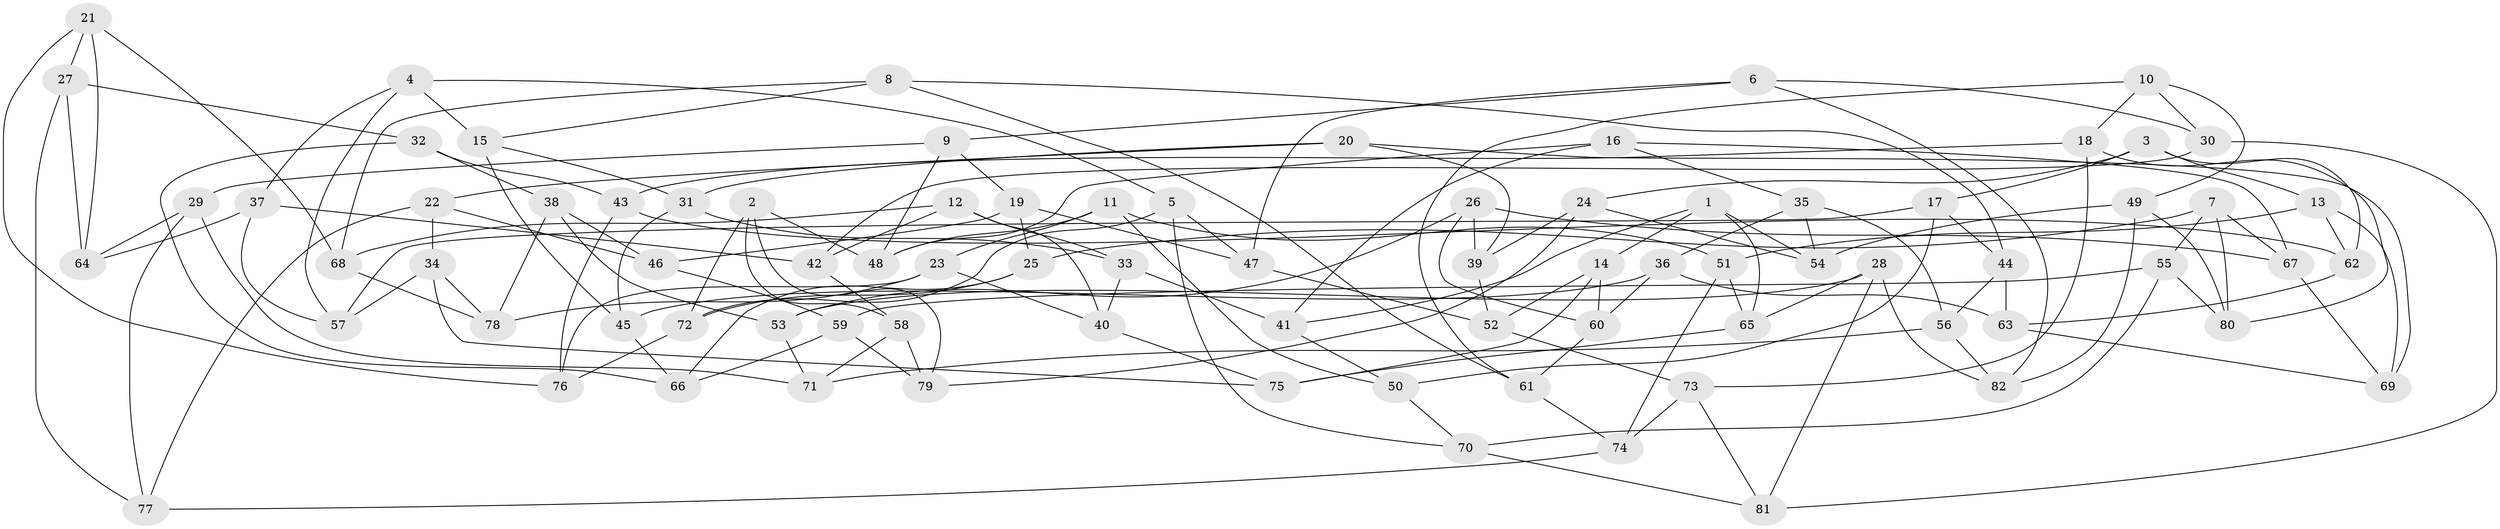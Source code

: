 // coarse degree distribution, {6: 0.46938775510204084, 3: 0.061224489795918366, 4: 0.2857142857142857, 5: 0.1836734693877551}
// Generated by graph-tools (version 1.1) at 2025/52/02/27/25 19:52:31]
// undirected, 82 vertices, 164 edges
graph export_dot {
graph [start="1"]
  node [color=gray90,style=filled];
  1;
  2;
  3;
  4;
  5;
  6;
  7;
  8;
  9;
  10;
  11;
  12;
  13;
  14;
  15;
  16;
  17;
  18;
  19;
  20;
  21;
  22;
  23;
  24;
  25;
  26;
  27;
  28;
  29;
  30;
  31;
  32;
  33;
  34;
  35;
  36;
  37;
  38;
  39;
  40;
  41;
  42;
  43;
  44;
  45;
  46;
  47;
  48;
  49;
  50;
  51;
  52;
  53;
  54;
  55;
  56;
  57;
  58;
  59;
  60;
  61;
  62;
  63;
  64;
  65;
  66;
  67;
  68;
  69;
  70;
  71;
  72;
  73;
  74;
  75;
  76;
  77;
  78;
  79;
  80;
  81;
  82;
  1 -- 14;
  1 -- 41;
  1 -- 65;
  1 -- 54;
  2 -- 79;
  2 -- 72;
  2 -- 58;
  2 -- 48;
  3 -- 62;
  3 -- 13;
  3 -- 24;
  3 -- 17;
  4 -- 37;
  4 -- 5;
  4 -- 15;
  4 -- 57;
  5 -- 72;
  5 -- 47;
  5 -- 70;
  6 -- 82;
  6 -- 9;
  6 -- 30;
  6 -- 47;
  7 -- 67;
  7 -- 80;
  7 -- 55;
  7 -- 25;
  8 -- 15;
  8 -- 44;
  8 -- 68;
  8 -- 61;
  9 -- 29;
  9 -- 48;
  9 -- 19;
  10 -- 49;
  10 -- 61;
  10 -- 30;
  10 -- 18;
  11 -- 23;
  11 -- 50;
  11 -- 48;
  11 -- 51;
  12 -- 42;
  12 -- 33;
  12 -- 68;
  12 -- 40;
  13 -- 62;
  13 -- 51;
  13 -- 69;
  14 -- 75;
  14 -- 60;
  14 -- 52;
  15 -- 45;
  15 -- 31;
  16 -- 41;
  16 -- 35;
  16 -- 67;
  16 -- 48;
  17 -- 44;
  17 -- 57;
  17 -- 50;
  18 -- 43;
  18 -- 73;
  18 -- 80;
  19 -- 25;
  19 -- 46;
  19 -- 47;
  20 -- 22;
  20 -- 31;
  20 -- 69;
  20 -- 39;
  21 -- 76;
  21 -- 64;
  21 -- 68;
  21 -- 27;
  22 -- 46;
  22 -- 34;
  22 -- 77;
  23 -- 78;
  23 -- 76;
  23 -- 40;
  24 -- 39;
  24 -- 54;
  24 -- 79;
  25 -- 72;
  25 -- 66;
  26 -- 67;
  26 -- 39;
  26 -- 53;
  26 -- 60;
  27 -- 32;
  27 -- 64;
  27 -- 77;
  28 -- 53;
  28 -- 65;
  28 -- 81;
  28 -- 82;
  29 -- 77;
  29 -- 64;
  29 -- 71;
  30 -- 42;
  30 -- 81;
  31 -- 45;
  31 -- 33;
  32 -- 38;
  32 -- 66;
  32 -- 43;
  33 -- 41;
  33 -- 40;
  34 -- 75;
  34 -- 57;
  34 -- 78;
  35 -- 56;
  35 -- 36;
  35 -- 54;
  36 -- 45;
  36 -- 60;
  36 -- 63;
  37 -- 64;
  37 -- 42;
  37 -- 57;
  38 -- 53;
  38 -- 46;
  38 -- 78;
  39 -- 52;
  40 -- 75;
  41 -- 50;
  42 -- 58;
  43 -- 76;
  43 -- 62;
  44 -- 63;
  44 -- 56;
  45 -- 66;
  46 -- 59;
  47 -- 52;
  49 -- 54;
  49 -- 82;
  49 -- 80;
  50 -- 70;
  51 -- 65;
  51 -- 74;
  52 -- 73;
  53 -- 71;
  55 -- 59;
  55 -- 80;
  55 -- 70;
  56 -- 82;
  56 -- 71;
  58 -- 71;
  58 -- 79;
  59 -- 66;
  59 -- 79;
  60 -- 61;
  61 -- 74;
  62 -- 63;
  63 -- 69;
  65 -- 75;
  67 -- 69;
  68 -- 78;
  70 -- 81;
  72 -- 76;
  73 -- 74;
  73 -- 81;
  74 -- 77;
}

